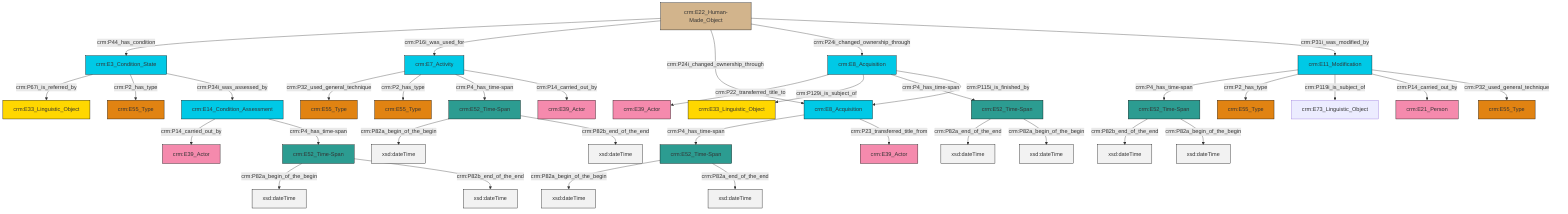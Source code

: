 graph TD
classDef Literal fill:#f2f2f2,stroke:#000000;
classDef CRM_Entity fill:#FFFFFF,stroke:#000000;
classDef Temporal_Entity fill:#00C9E6, stroke:#000000;
classDef Type fill:#E18312, stroke:#000000;
classDef Time-Span fill:#2C9C91, stroke:#000000;
classDef Appellation fill:#FFEB7F, stroke:#000000;
classDef Place fill:#008836, stroke:#000000;
classDef Persistent_Item fill:#B266B2, stroke:#000000;
classDef Conceptual_Object fill:#FFD700, stroke:#000000;
classDef Physical_Thing fill:#D2B48C, stroke:#000000;
classDef Actor fill:#f58aad, stroke:#000000;
classDef PC_Classes fill:#4ce600, stroke:#000000;
classDef Multi fill:#cccccc,stroke:#000000;

6["crm:E7_Activity"]:::Temporal_Entity -->|crm:P32_used_general_technique| 4["crm:E55_Type"]:::Type
7["crm:E52_Time-Span"]:::Time-Span -->|crm:P82a_begin_of_the_begin| 8[xsd:dateTime]:::Literal
11["crm:E3_Condition_State"]:::Temporal_Entity -->|crm:P67i_is_referred_by| 12["crm:E33_Linguistic_Object"]:::Conceptual_Object
9["crm:E22_Human-Made_Object"]:::Physical_Thing -->|crm:P44_has_condition| 11["crm:E3_Condition_State"]:::Temporal_Entity
17["crm:E52_Time-Span"]:::Time-Span -->|crm:P82b_end_of_the_end| 18[xsd:dateTime]:::Literal
25["crm:E11_Modification"]:::Temporal_Entity -->|crm:P4_has_time-span| 17["crm:E52_Time-Span"]:::Time-Span
25["crm:E11_Modification"]:::Temporal_Entity -->|crm:P2_has_type| 26["crm:E55_Type"]:::Type
6["crm:E7_Activity"]:::Temporal_Entity -->|crm:P2_has_type| 27["crm:E55_Type"]:::Type
28["crm:E52_Time-Span"]:::Time-Span -->|crm:P82a_begin_of_the_begin| 29[xsd:dateTime]:::Literal
32["crm:E8_Acquisition"]:::Temporal_Entity -->|crm:P4_has_time-span| 28["crm:E52_Time-Span"]:::Time-Span
9["crm:E22_Human-Made_Object"]:::Physical_Thing -->|crm:P16i_was_used_for| 6["crm:E7_Activity"]:::Temporal_Entity
9["crm:E22_Human-Made_Object"]:::Physical_Thing -->|crm:P24i_changed_ownership_through| 32["crm:E8_Acquisition"]:::Temporal_Entity
25["crm:E11_Modification"]:::Temporal_Entity -->|crm:P119i_is_subject_of| 34["crm:E73_Linguistic_Object"]:::Default
28["crm:E52_Time-Span"]:::Time-Span -->|crm:P82a_end_of_the_end| 35[xsd:dateTime]:::Literal
32["crm:E8_Acquisition"]:::Temporal_Entity -->|crm:P23_transferred_title_from| 23["crm:E39_Actor"]:::Actor
6["crm:E7_Activity"]:::Temporal_Entity -->|crm:P4_has_time-span| 7["crm:E52_Time-Span"]:::Time-Span
37["crm:E52_Time-Span"]:::Time-Span -->|crm:P82a_begin_of_the_begin| 41[xsd:dateTime]:::Literal
15["crm:E8_Acquisition"]:::Temporal_Entity -->|crm:P22_transferred_title_to| 39["crm:E39_Actor"]:::Actor
37["crm:E52_Time-Span"]:::Time-Span -->|crm:P82b_end_of_the_end| 43[xsd:dateTime]:::Literal
11["crm:E3_Condition_State"]:::Temporal_Entity -->|crm:P2_has_type| 30["crm:E55_Type"]:::Type
21["crm:E14_Condition_Assessment"]:::Temporal_Entity -->|crm:P14_carried_out_by| 13["crm:E39_Actor"]:::Actor
21["crm:E14_Condition_Assessment"]:::Temporal_Entity -->|crm:P4_has_time-span| 37["crm:E52_Time-Span"]:::Time-Span
15["crm:E8_Acquisition"]:::Temporal_Entity -->|crm:P129i_is_subject_of| 19["crm:E33_Linguistic_Object"]:::Conceptual_Object
7["crm:E52_Time-Span"]:::Time-Span -->|crm:P82b_end_of_the_end| 44[xsd:dateTime]:::Literal
11["crm:E3_Condition_State"]:::Temporal_Entity -->|crm:P34i_was_assessed_by| 21["crm:E14_Condition_Assessment"]:::Temporal_Entity
15["crm:E8_Acquisition"]:::Temporal_Entity -->|crm:P4_has_time-span| 50["crm:E52_Time-Span"]:::Time-Span
17["crm:E52_Time-Span"]:::Time-Span -->|crm:P82a_begin_of_the_begin| 51[xsd:dateTime]:::Literal
25["crm:E11_Modification"]:::Temporal_Entity -->|crm:P14_carried_out_by| 0["crm:E21_Person"]:::Actor
25["crm:E11_Modification"]:::Temporal_Entity -->|crm:P32_used_general_technique| 46["crm:E55_Type"]:::Type
50["crm:E52_Time-Span"]:::Time-Span -->|crm:P82a_end_of_the_end| 55[xsd:dateTime]:::Literal
9["crm:E22_Human-Made_Object"]:::Physical_Thing -->|crm:P24i_changed_ownership_through| 15["crm:E8_Acquisition"]:::Temporal_Entity
9["crm:E22_Human-Made_Object"]:::Physical_Thing -->|crm:P31i_was_modified_by| 25["crm:E11_Modification"]:::Temporal_Entity
15["crm:E8_Acquisition"]:::Temporal_Entity -->|crm:P115i_is_finished_by| 32["crm:E8_Acquisition"]:::Temporal_Entity
6["crm:E7_Activity"]:::Temporal_Entity -->|crm:P14_carried_out_by| 2["crm:E39_Actor"]:::Actor
50["crm:E52_Time-Span"]:::Time-Span -->|crm:P82a_begin_of_the_begin| 59[xsd:dateTime]:::Literal